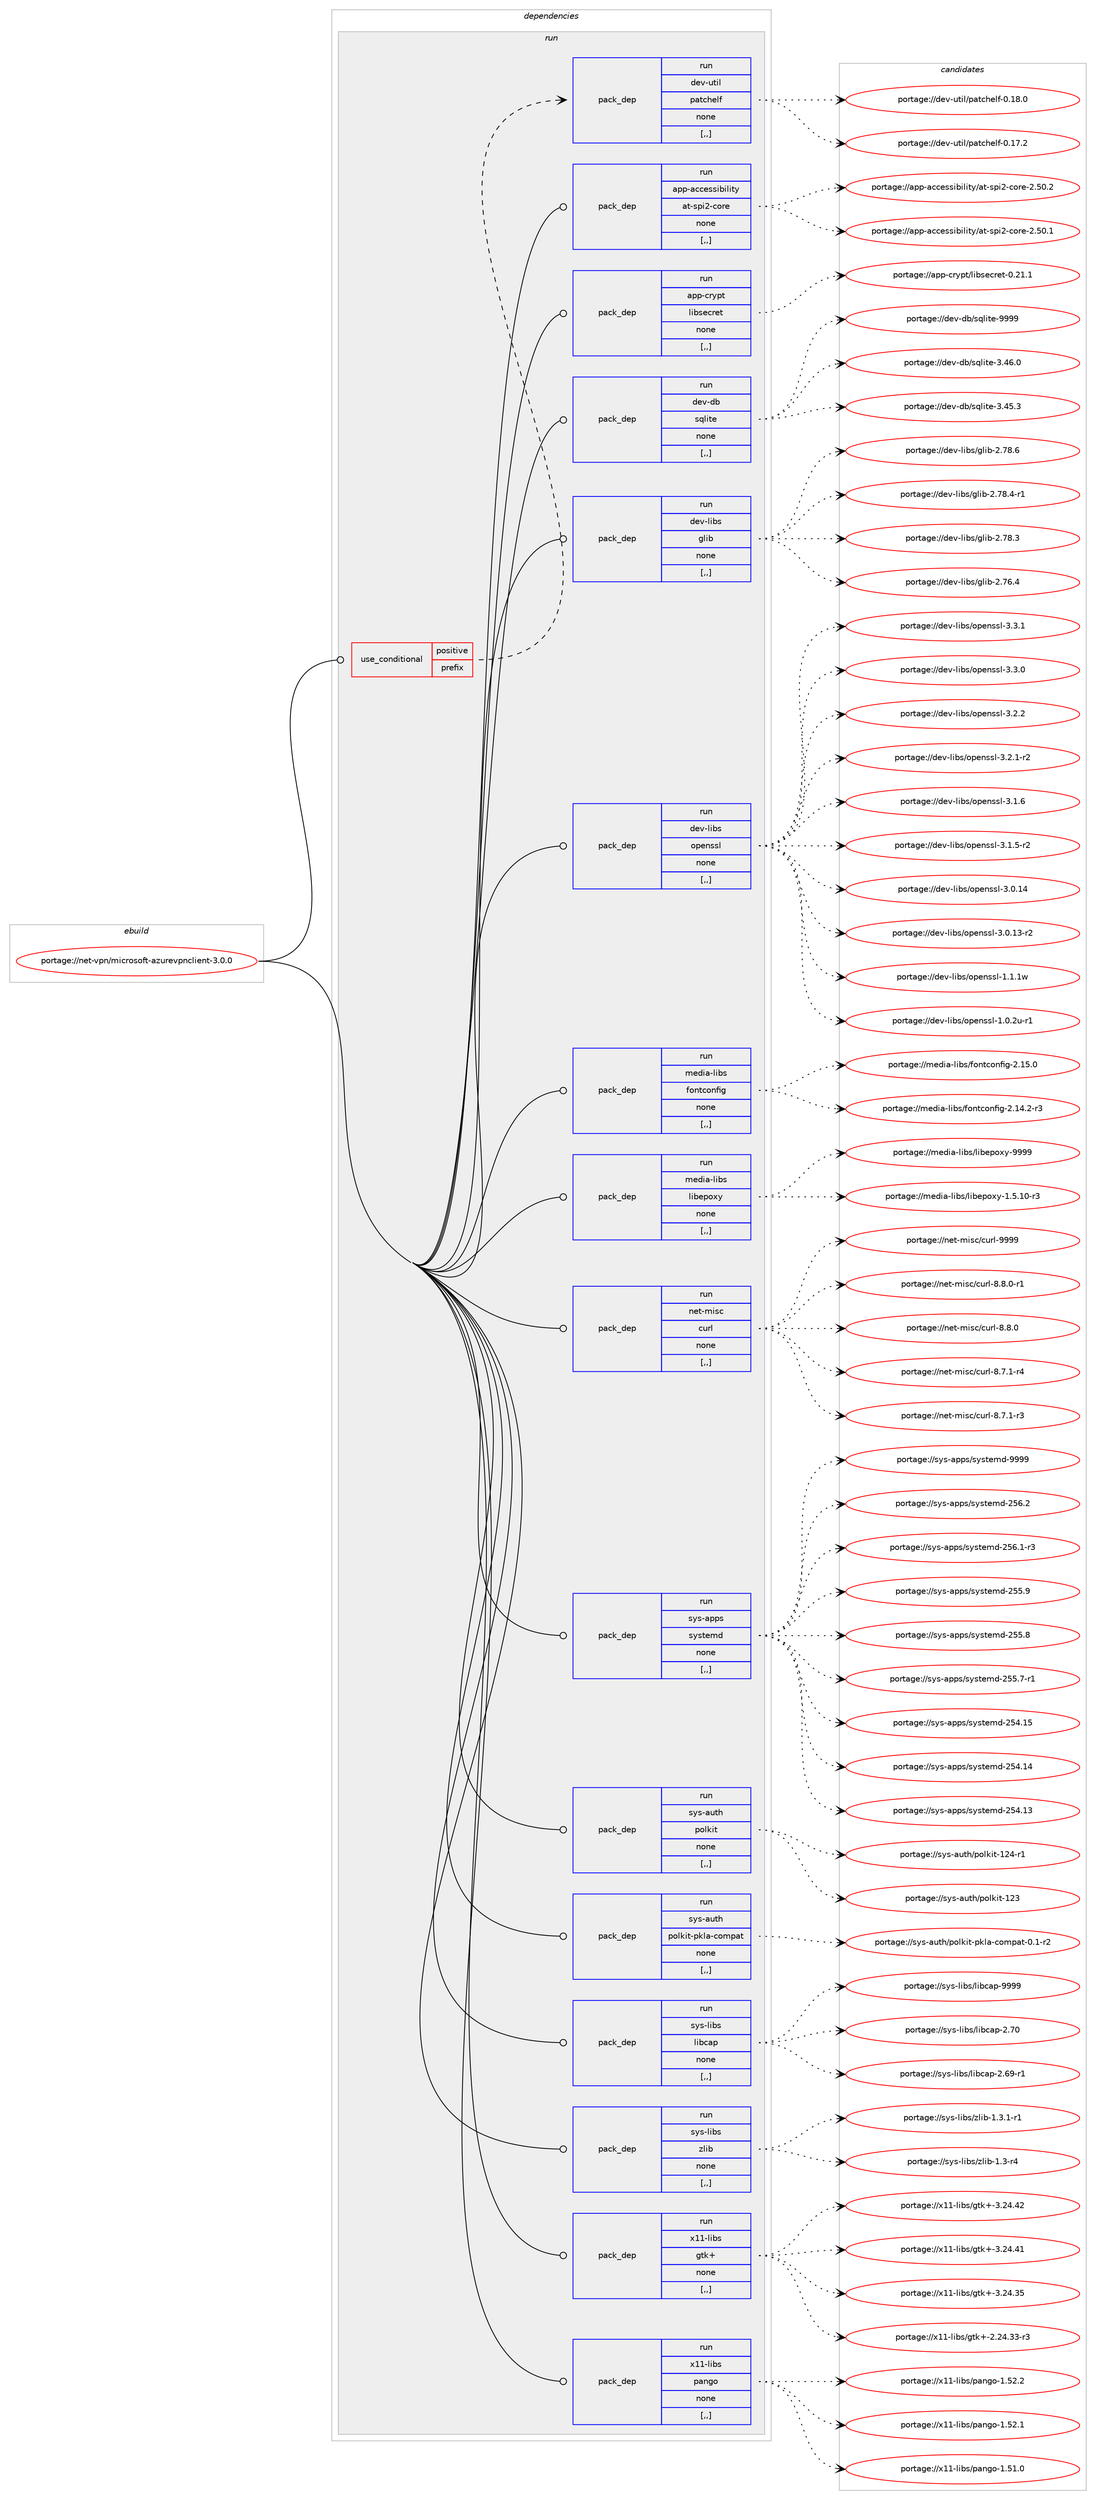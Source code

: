 digraph prolog {

# *************
# Graph options
# *************

newrank=true;
concentrate=true;
compound=true;
graph [rankdir=LR,fontname=Helvetica,fontsize=10,ranksep=1.5];#, ranksep=2.5, nodesep=0.2];
edge  [arrowhead=vee];
node  [fontname=Helvetica,fontsize=10];

# **********
# The ebuild
# **********

subgraph cluster_leftcol {
color=gray;
rank=same;
label=<<i>ebuild</i>>;
id [label="portage://net-vpn/microsoft-azurevpnclient-3.0.0", color=red, width=4, href="../net-vpn/microsoft-azurevpnclient-3.0.0.svg"];
}

# ****************
# The dependencies
# ****************

subgraph cluster_midcol {
color=gray;
label=<<i>dependencies</i>>;
subgraph cluster_compile {
fillcolor="#eeeeee";
style=filled;
label=<<i>compile</i>>;
}
subgraph cluster_compileandrun {
fillcolor="#eeeeee";
style=filled;
label=<<i>compile and run</i>>;
}
subgraph cluster_run {
fillcolor="#eeeeee";
style=filled;
label=<<i>run</i>>;
subgraph cond101439 {
dependency383192 [label=<<TABLE BORDER="0" CELLBORDER="1" CELLSPACING="0" CELLPADDING="4"><TR><TD ROWSPAN="3" CELLPADDING="10">use_conditional</TD></TR><TR><TD>positive</TD></TR><TR><TD>prefix</TD></TR></TABLE>>, shape=none, color=red];
subgraph pack278979 {
dependency383193 [label=<<TABLE BORDER="0" CELLBORDER="1" CELLSPACING="0" CELLPADDING="4" WIDTH="220"><TR><TD ROWSPAN="6" CELLPADDING="30">pack_dep</TD></TR><TR><TD WIDTH="110">run</TD></TR><TR><TD>dev-util</TD></TR><TR><TD>patchelf</TD></TR><TR><TD>none</TD></TR><TR><TD>[,,]</TD></TR></TABLE>>, shape=none, color=blue];
}
dependency383192:e -> dependency383193:w [weight=20,style="dashed",arrowhead="vee"];
}
id:e -> dependency383192:w [weight=20,style="solid",arrowhead="odot"];
subgraph pack278980 {
dependency383194 [label=<<TABLE BORDER="0" CELLBORDER="1" CELLSPACING="0" CELLPADDING="4" WIDTH="220"><TR><TD ROWSPAN="6" CELLPADDING="30">pack_dep</TD></TR><TR><TD WIDTH="110">run</TD></TR><TR><TD>app-accessibility</TD></TR><TR><TD>at-spi2-core</TD></TR><TR><TD>none</TD></TR><TR><TD>[,,]</TD></TR></TABLE>>, shape=none, color=blue];
}
id:e -> dependency383194:w [weight=20,style="solid",arrowhead="odot"];
subgraph pack278981 {
dependency383195 [label=<<TABLE BORDER="0" CELLBORDER="1" CELLSPACING="0" CELLPADDING="4" WIDTH="220"><TR><TD ROWSPAN="6" CELLPADDING="30">pack_dep</TD></TR><TR><TD WIDTH="110">run</TD></TR><TR><TD>app-crypt</TD></TR><TR><TD>libsecret</TD></TR><TR><TD>none</TD></TR><TR><TD>[,,]</TD></TR></TABLE>>, shape=none, color=blue];
}
id:e -> dependency383195:w [weight=20,style="solid",arrowhead="odot"];
subgraph pack278982 {
dependency383196 [label=<<TABLE BORDER="0" CELLBORDER="1" CELLSPACING="0" CELLPADDING="4" WIDTH="220"><TR><TD ROWSPAN="6" CELLPADDING="30">pack_dep</TD></TR><TR><TD WIDTH="110">run</TD></TR><TR><TD>dev-db</TD></TR><TR><TD>sqlite</TD></TR><TR><TD>none</TD></TR><TR><TD>[,,]</TD></TR></TABLE>>, shape=none, color=blue];
}
id:e -> dependency383196:w [weight=20,style="solid",arrowhead="odot"];
subgraph pack278983 {
dependency383197 [label=<<TABLE BORDER="0" CELLBORDER="1" CELLSPACING="0" CELLPADDING="4" WIDTH="220"><TR><TD ROWSPAN="6" CELLPADDING="30">pack_dep</TD></TR><TR><TD WIDTH="110">run</TD></TR><TR><TD>dev-libs</TD></TR><TR><TD>glib</TD></TR><TR><TD>none</TD></TR><TR><TD>[,,]</TD></TR></TABLE>>, shape=none, color=blue];
}
id:e -> dependency383197:w [weight=20,style="solid",arrowhead="odot"];
subgraph pack278984 {
dependency383198 [label=<<TABLE BORDER="0" CELLBORDER="1" CELLSPACING="0" CELLPADDING="4" WIDTH="220"><TR><TD ROWSPAN="6" CELLPADDING="30">pack_dep</TD></TR><TR><TD WIDTH="110">run</TD></TR><TR><TD>dev-libs</TD></TR><TR><TD>openssl</TD></TR><TR><TD>none</TD></TR><TR><TD>[,,]</TD></TR></TABLE>>, shape=none, color=blue];
}
id:e -> dependency383198:w [weight=20,style="solid",arrowhead="odot"];
subgraph pack278985 {
dependency383199 [label=<<TABLE BORDER="0" CELLBORDER="1" CELLSPACING="0" CELLPADDING="4" WIDTH="220"><TR><TD ROWSPAN="6" CELLPADDING="30">pack_dep</TD></TR><TR><TD WIDTH="110">run</TD></TR><TR><TD>media-libs</TD></TR><TR><TD>fontconfig</TD></TR><TR><TD>none</TD></TR><TR><TD>[,,]</TD></TR></TABLE>>, shape=none, color=blue];
}
id:e -> dependency383199:w [weight=20,style="solid",arrowhead="odot"];
subgraph pack278986 {
dependency383200 [label=<<TABLE BORDER="0" CELLBORDER="1" CELLSPACING="0" CELLPADDING="4" WIDTH="220"><TR><TD ROWSPAN="6" CELLPADDING="30">pack_dep</TD></TR><TR><TD WIDTH="110">run</TD></TR><TR><TD>media-libs</TD></TR><TR><TD>libepoxy</TD></TR><TR><TD>none</TD></TR><TR><TD>[,,]</TD></TR></TABLE>>, shape=none, color=blue];
}
id:e -> dependency383200:w [weight=20,style="solid",arrowhead="odot"];
subgraph pack278987 {
dependency383201 [label=<<TABLE BORDER="0" CELLBORDER="1" CELLSPACING="0" CELLPADDING="4" WIDTH="220"><TR><TD ROWSPAN="6" CELLPADDING="30">pack_dep</TD></TR><TR><TD WIDTH="110">run</TD></TR><TR><TD>net-misc</TD></TR><TR><TD>curl</TD></TR><TR><TD>none</TD></TR><TR><TD>[,,]</TD></TR></TABLE>>, shape=none, color=blue];
}
id:e -> dependency383201:w [weight=20,style="solid",arrowhead="odot"];
subgraph pack278988 {
dependency383202 [label=<<TABLE BORDER="0" CELLBORDER="1" CELLSPACING="0" CELLPADDING="4" WIDTH="220"><TR><TD ROWSPAN="6" CELLPADDING="30">pack_dep</TD></TR><TR><TD WIDTH="110">run</TD></TR><TR><TD>sys-apps</TD></TR><TR><TD>systemd</TD></TR><TR><TD>none</TD></TR><TR><TD>[,,]</TD></TR></TABLE>>, shape=none, color=blue];
}
id:e -> dependency383202:w [weight=20,style="solid",arrowhead="odot"];
subgraph pack278989 {
dependency383203 [label=<<TABLE BORDER="0" CELLBORDER="1" CELLSPACING="0" CELLPADDING="4" WIDTH="220"><TR><TD ROWSPAN="6" CELLPADDING="30">pack_dep</TD></TR><TR><TD WIDTH="110">run</TD></TR><TR><TD>sys-auth</TD></TR><TR><TD>polkit</TD></TR><TR><TD>none</TD></TR><TR><TD>[,,]</TD></TR></TABLE>>, shape=none, color=blue];
}
id:e -> dependency383203:w [weight=20,style="solid",arrowhead="odot"];
subgraph pack278990 {
dependency383204 [label=<<TABLE BORDER="0" CELLBORDER="1" CELLSPACING="0" CELLPADDING="4" WIDTH="220"><TR><TD ROWSPAN="6" CELLPADDING="30">pack_dep</TD></TR><TR><TD WIDTH="110">run</TD></TR><TR><TD>sys-auth</TD></TR><TR><TD>polkit-pkla-compat</TD></TR><TR><TD>none</TD></TR><TR><TD>[,,]</TD></TR></TABLE>>, shape=none, color=blue];
}
id:e -> dependency383204:w [weight=20,style="solid",arrowhead="odot"];
subgraph pack278991 {
dependency383205 [label=<<TABLE BORDER="0" CELLBORDER="1" CELLSPACING="0" CELLPADDING="4" WIDTH="220"><TR><TD ROWSPAN="6" CELLPADDING="30">pack_dep</TD></TR><TR><TD WIDTH="110">run</TD></TR><TR><TD>sys-libs</TD></TR><TR><TD>libcap</TD></TR><TR><TD>none</TD></TR><TR><TD>[,,]</TD></TR></TABLE>>, shape=none, color=blue];
}
id:e -> dependency383205:w [weight=20,style="solid",arrowhead="odot"];
subgraph pack278992 {
dependency383206 [label=<<TABLE BORDER="0" CELLBORDER="1" CELLSPACING="0" CELLPADDING="4" WIDTH="220"><TR><TD ROWSPAN="6" CELLPADDING="30">pack_dep</TD></TR><TR><TD WIDTH="110">run</TD></TR><TR><TD>sys-libs</TD></TR><TR><TD>zlib</TD></TR><TR><TD>none</TD></TR><TR><TD>[,,]</TD></TR></TABLE>>, shape=none, color=blue];
}
id:e -> dependency383206:w [weight=20,style="solid",arrowhead="odot"];
subgraph pack278993 {
dependency383207 [label=<<TABLE BORDER="0" CELLBORDER="1" CELLSPACING="0" CELLPADDING="4" WIDTH="220"><TR><TD ROWSPAN="6" CELLPADDING="30">pack_dep</TD></TR><TR><TD WIDTH="110">run</TD></TR><TR><TD>x11-libs</TD></TR><TR><TD>gtk+</TD></TR><TR><TD>none</TD></TR><TR><TD>[,,]</TD></TR></TABLE>>, shape=none, color=blue];
}
id:e -> dependency383207:w [weight=20,style="solid",arrowhead="odot"];
subgraph pack278994 {
dependency383208 [label=<<TABLE BORDER="0" CELLBORDER="1" CELLSPACING="0" CELLPADDING="4" WIDTH="220"><TR><TD ROWSPAN="6" CELLPADDING="30">pack_dep</TD></TR><TR><TD WIDTH="110">run</TD></TR><TR><TD>x11-libs</TD></TR><TR><TD>pango</TD></TR><TR><TD>none</TD></TR><TR><TD>[,,]</TD></TR></TABLE>>, shape=none, color=blue];
}
id:e -> dependency383208:w [weight=20,style="solid",arrowhead="odot"];
}
}

# **************
# The candidates
# **************

subgraph cluster_choices {
rank=same;
color=gray;
label=<<i>candidates</i>>;

subgraph choice278979 {
color=black;
nodesep=1;
choice1001011184511711610510847112971169910410110810245484649564648 [label="portage://dev-util/patchelf-0.18.0", color=red, width=4,href="../dev-util/patchelf-0.18.0.svg"];
choice1001011184511711610510847112971169910410110810245484649554650 [label="portage://dev-util/patchelf-0.17.2", color=red, width=4,href="../dev-util/patchelf-0.17.2.svg"];
dependency383193:e -> choice1001011184511711610510847112971169910410110810245484649564648:w [style=dotted,weight="100"];
dependency383193:e -> choice1001011184511711610510847112971169910410110810245484649554650:w [style=dotted,weight="100"];
}
subgraph choice278980 {
color=black;
nodesep=1;
choice97112112459799991011151151059810510810511612147971164511511210550459911111410145504653484650 [label="portage://app-accessibility/at-spi2-core-2.50.2", color=red, width=4,href="../app-accessibility/at-spi2-core-2.50.2.svg"];
choice97112112459799991011151151059810510810511612147971164511511210550459911111410145504653484649 [label="portage://app-accessibility/at-spi2-core-2.50.1", color=red, width=4,href="../app-accessibility/at-spi2-core-2.50.1.svg"];
dependency383194:e -> choice97112112459799991011151151059810510810511612147971164511511210550459911111410145504653484650:w [style=dotted,weight="100"];
dependency383194:e -> choice97112112459799991011151151059810510810511612147971164511511210550459911111410145504653484649:w [style=dotted,weight="100"];
}
subgraph choice278981 {
color=black;
nodesep=1;
choice97112112459911412111211647108105981151019911410111645484650494649 [label="portage://app-crypt/libsecret-0.21.1", color=red, width=4,href="../app-crypt/libsecret-0.21.1.svg"];
dependency383195:e -> choice97112112459911412111211647108105981151019911410111645484650494649:w [style=dotted,weight="100"];
}
subgraph choice278982 {
color=black;
nodesep=1;
choice1001011184510098471151131081051161014557575757 [label="portage://dev-db/sqlite-9999", color=red, width=4,href="../dev-db/sqlite-9999.svg"];
choice10010111845100984711511310810511610145514652544648 [label="portage://dev-db/sqlite-3.46.0", color=red, width=4,href="../dev-db/sqlite-3.46.0.svg"];
choice10010111845100984711511310810511610145514652534651 [label="portage://dev-db/sqlite-3.45.3", color=red, width=4,href="../dev-db/sqlite-3.45.3.svg"];
dependency383196:e -> choice1001011184510098471151131081051161014557575757:w [style=dotted,weight="100"];
dependency383196:e -> choice10010111845100984711511310810511610145514652544648:w [style=dotted,weight="100"];
dependency383196:e -> choice10010111845100984711511310810511610145514652534651:w [style=dotted,weight="100"];
}
subgraph choice278983 {
color=black;
nodesep=1;
choice1001011184510810598115471031081059845504655564654 [label="portage://dev-libs/glib-2.78.6", color=red, width=4,href="../dev-libs/glib-2.78.6.svg"];
choice10010111845108105981154710310810598455046555646524511449 [label="portage://dev-libs/glib-2.78.4-r1", color=red, width=4,href="../dev-libs/glib-2.78.4-r1.svg"];
choice1001011184510810598115471031081059845504655564651 [label="portage://dev-libs/glib-2.78.3", color=red, width=4,href="../dev-libs/glib-2.78.3.svg"];
choice1001011184510810598115471031081059845504655544652 [label="portage://dev-libs/glib-2.76.4", color=red, width=4,href="../dev-libs/glib-2.76.4.svg"];
dependency383197:e -> choice1001011184510810598115471031081059845504655564654:w [style=dotted,weight="100"];
dependency383197:e -> choice10010111845108105981154710310810598455046555646524511449:w [style=dotted,weight="100"];
dependency383197:e -> choice1001011184510810598115471031081059845504655564651:w [style=dotted,weight="100"];
dependency383197:e -> choice1001011184510810598115471031081059845504655544652:w [style=dotted,weight="100"];
}
subgraph choice278984 {
color=black;
nodesep=1;
choice100101118451081059811547111112101110115115108455146514649 [label="portage://dev-libs/openssl-3.3.1", color=red, width=4,href="../dev-libs/openssl-3.3.1.svg"];
choice100101118451081059811547111112101110115115108455146514648 [label="portage://dev-libs/openssl-3.3.0", color=red, width=4,href="../dev-libs/openssl-3.3.0.svg"];
choice100101118451081059811547111112101110115115108455146504650 [label="portage://dev-libs/openssl-3.2.2", color=red, width=4,href="../dev-libs/openssl-3.2.2.svg"];
choice1001011184510810598115471111121011101151151084551465046494511450 [label="portage://dev-libs/openssl-3.2.1-r2", color=red, width=4,href="../dev-libs/openssl-3.2.1-r2.svg"];
choice100101118451081059811547111112101110115115108455146494654 [label="portage://dev-libs/openssl-3.1.6", color=red, width=4,href="../dev-libs/openssl-3.1.6.svg"];
choice1001011184510810598115471111121011101151151084551464946534511450 [label="portage://dev-libs/openssl-3.1.5-r2", color=red, width=4,href="../dev-libs/openssl-3.1.5-r2.svg"];
choice10010111845108105981154711111210111011511510845514648464952 [label="portage://dev-libs/openssl-3.0.14", color=red, width=4,href="../dev-libs/openssl-3.0.14.svg"];
choice100101118451081059811547111112101110115115108455146484649514511450 [label="portage://dev-libs/openssl-3.0.13-r2", color=red, width=4,href="../dev-libs/openssl-3.0.13-r2.svg"];
choice100101118451081059811547111112101110115115108454946494649119 [label="portage://dev-libs/openssl-1.1.1w", color=red, width=4,href="../dev-libs/openssl-1.1.1w.svg"];
choice1001011184510810598115471111121011101151151084549464846501174511449 [label="portage://dev-libs/openssl-1.0.2u-r1", color=red, width=4,href="../dev-libs/openssl-1.0.2u-r1.svg"];
dependency383198:e -> choice100101118451081059811547111112101110115115108455146514649:w [style=dotted,weight="100"];
dependency383198:e -> choice100101118451081059811547111112101110115115108455146514648:w [style=dotted,weight="100"];
dependency383198:e -> choice100101118451081059811547111112101110115115108455146504650:w [style=dotted,weight="100"];
dependency383198:e -> choice1001011184510810598115471111121011101151151084551465046494511450:w [style=dotted,weight="100"];
dependency383198:e -> choice100101118451081059811547111112101110115115108455146494654:w [style=dotted,weight="100"];
dependency383198:e -> choice1001011184510810598115471111121011101151151084551464946534511450:w [style=dotted,weight="100"];
dependency383198:e -> choice10010111845108105981154711111210111011511510845514648464952:w [style=dotted,weight="100"];
dependency383198:e -> choice100101118451081059811547111112101110115115108455146484649514511450:w [style=dotted,weight="100"];
dependency383198:e -> choice100101118451081059811547111112101110115115108454946494649119:w [style=dotted,weight="100"];
dependency383198:e -> choice1001011184510810598115471111121011101151151084549464846501174511449:w [style=dotted,weight="100"];
}
subgraph choice278985 {
color=black;
nodesep=1;
choice109101100105974510810598115471021111101169911111010210510345504649534648 [label="portage://media-libs/fontconfig-2.15.0", color=red, width=4,href="../media-libs/fontconfig-2.15.0.svg"];
choice1091011001059745108105981154710211111011699111110102105103455046495246504511451 [label="portage://media-libs/fontconfig-2.14.2-r3", color=red, width=4,href="../media-libs/fontconfig-2.14.2-r3.svg"];
dependency383199:e -> choice109101100105974510810598115471021111101169911111010210510345504649534648:w [style=dotted,weight="100"];
dependency383199:e -> choice1091011001059745108105981154710211111011699111110102105103455046495246504511451:w [style=dotted,weight="100"];
}
subgraph choice278986 {
color=black;
nodesep=1;
choice10910110010597451081059811547108105981011121111201214557575757 [label="portage://media-libs/libepoxy-9999", color=red, width=4,href="../media-libs/libepoxy-9999.svg"];
choice1091011001059745108105981154710810598101112111120121454946534649484511451 [label="portage://media-libs/libepoxy-1.5.10-r3", color=red, width=4,href="../media-libs/libepoxy-1.5.10-r3.svg"];
dependency383200:e -> choice10910110010597451081059811547108105981011121111201214557575757:w [style=dotted,weight="100"];
dependency383200:e -> choice1091011001059745108105981154710810598101112111120121454946534649484511451:w [style=dotted,weight="100"];
}
subgraph choice278987 {
color=black;
nodesep=1;
choice110101116451091051159947991171141084557575757 [label="portage://net-misc/curl-9999", color=red, width=4,href="../net-misc/curl-9999.svg"];
choice110101116451091051159947991171141084556465646484511449 [label="portage://net-misc/curl-8.8.0-r1", color=red, width=4,href="../net-misc/curl-8.8.0-r1.svg"];
choice11010111645109105115994799117114108455646564648 [label="portage://net-misc/curl-8.8.0", color=red, width=4,href="../net-misc/curl-8.8.0.svg"];
choice110101116451091051159947991171141084556465546494511452 [label="portage://net-misc/curl-8.7.1-r4", color=red, width=4,href="../net-misc/curl-8.7.1-r4.svg"];
choice110101116451091051159947991171141084556465546494511451 [label="portage://net-misc/curl-8.7.1-r3", color=red, width=4,href="../net-misc/curl-8.7.1-r3.svg"];
dependency383201:e -> choice110101116451091051159947991171141084557575757:w [style=dotted,weight="100"];
dependency383201:e -> choice110101116451091051159947991171141084556465646484511449:w [style=dotted,weight="100"];
dependency383201:e -> choice11010111645109105115994799117114108455646564648:w [style=dotted,weight="100"];
dependency383201:e -> choice110101116451091051159947991171141084556465546494511452:w [style=dotted,weight="100"];
dependency383201:e -> choice110101116451091051159947991171141084556465546494511451:w [style=dotted,weight="100"];
}
subgraph choice278988 {
color=black;
nodesep=1;
choice1151211154597112112115471151211151161011091004557575757 [label="portage://sys-apps/systemd-9999", color=red, width=4,href="../sys-apps/systemd-9999.svg"];
choice115121115459711211211547115121115116101109100455053544650 [label="portage://sys-apps/systemd-256.2", color=red, width=4,href="../sys-apps/systemd-256.2.svg"];
choice1151211154597112112115471151211151161011091004550535446494511451 [label="portage://sys-apps/systemd-256.1-r3", color=red, width=4,href="../sys-apps/systemd-256.1-r3.svg"];
choice115121115459711211211547115121115116101109100455053534657 [label="portage://sys-apps/systemd-255.9", color=red, width=4,href="../sys-apps/systemd-255.9.svg"];
choice115121115459711211211547115121115116101109100455053534656 [label="portage://sys-apps/systemd-255.8", color=red, width=4,href="../sys-apps/systemd-255.8.svg"];
choice1151211154597112112115471151211151161011091004550535346554511449 [label="portage://sys-apps/systemd-255.7-r1", color=red, width=4,href="../sys-apps/systemd-255.7-r1.svg"];
choice11512111545971121121154711512111511610110910045505352464953 [label="portage://sys-apps/systemd-254.15", color=red, width=4,href="../sys-apps/systemd-254.15.svg"];
choice11512111545971121121154711512111511610110910045505352464952 [label="portage://sys-apps/systemd-254.14", color=red, width=4,href="../sys-apps/systemd-254.14.svg"];
choice11512111545971121121154711512111511610110910045505352464951 [label="portage://sys-apps/systemd-254.13", color=red, width=4,href="../sys-apps/systemd-254.13.svg"];
dependency383202:e -> choice1151211154597112112115471151211151161011091004557575757:w [style=dotted,weight="100"];
dependency383202:e -> choice115121115459711211211547115121115116101109100455053544650:w [style=dotted,weight="100"];
dependency383202:e -> choice1151211154597112112115471151211151161011091004550535446494511451:w [style=dotted,weight="100"];
dependency383202:e -> choice115121115459711211211547115121115116101109100455053534657:w [style=dotted,weight="100"];
dependency383202:e -> choice115121115459711211211547115121115116101109100455053534656:w [style=dotted,weight="100"];
dependency383202:e -> choice1151211154597112112115471151211151161011091004550535346554511449:w [style=dotted,weight="100"];
dependency383202:e -> choice11512111545971121121154711512111511610110910045505352464953:w [style=dotted,weight="100"];
dependency383202:e -> choice11512111545971121121154711512111511610110910045505352464952:w [style=dotted,weight="100"];
dependency383202:e -> choice11512111545971121121154711512111511610110910045505352464951:w [style=dotted,weight="100"];
}
subgraph choice278989 {
color=black;
nodesep=1;
choice115121115459711711610447112111108107105116454950524511449 [label="portage://sys-auth/polkit-124-r1", color=red, width=4,href="../sys-auth/polkit-124-r1.svg"];
choice11512111545971171161044711211110810710511645495051 [label="portage://sys-auth/polkit-123", color=red, width=4,href="../sys-auth/polkit-123.svg"];
dependency383203:e -> choice115121115459711711610447112111108107105116454950524511449:w [style=dotted,weight="100"];
dependency383203:e -> choice11512111545971171161044711211110810710511645495051:w [style=dotted,weight="100"];
}
subgraph choice278990 {
color=black;
nodesep=1;
choice1151211154597117116104471121111081071051164511210710897459911110911297116454846494511450 [label="portage://sys-auth/polkit-pkla-compat-0.1-r2", color=red, width=4,href="../sys-auth/polkit-pkla-compat-0.1-r2.svg"];
dependency383204:e -> choice1151211154597117116104471121111081071051164511210710897459911110911297116454846494511450:w [style=dotted,weight="100"];
}
subgraph choice278991 {
color=black;
nodesep=1;
choice1151211154510810598115471081059899971124557575757 [label="portage://sys-libs/libcap-9999", color=red, width=4,href="../sys-libs/libcap-9999.svg"];
choice1151211154510810598115471081059899971124550465548 [label="portage://sys-libs/libcap-2.70", color=red, width=4,href="../sys-libs/libcap-2.70.svg"];
choice11512111545108105981154710810598999711245504654574511449 [label="portage://sys-libs/libcap-2.69-r1", color=red, width=4,href="../sys-libs/libcap-2.69-r1.svg"];
dependency383205:e -> choice1151211154510810598115471081059899971124557575757:w [style=dotted,weight="100"];
dependency383205:e -> choice1151211154510810598115471081059899971124550465548:w [style=dotted,weight="100"];
dependency383205:e -> choice11512111545108105981154710810598999711245504654574511449:w [style=dotted,weight="100"];
}
subgraph choice278992 {
color=black;
nodesep=1;
choice115121115451081059811547122108105984549465146494511449 [label="portage://sys-libs/zlib-1.3.1-r1", color=red, width=4,href="../sys-libs/zlib-1.3.1-r1.svg"];
choice11512111545108105981154712210810598454946514511452 [label="portage://sys-libs/zlib-1.3-r4", color=red, width=4,href="../sys-libs/zlib-1.3-r4.svg"];
dependency383206:e -> choice115121115451081059811547122108105984549465146494511449:w [style=dotted,weight="100"];
dependency383206:e -> choice11512111545108105981154712210810598454946514511452:w [style=dotted,weight="100"];
}
subgraph choice278993 {
color=black;
nodesep=1;
choice1204949451081059811547103116107434551465052465250 [label="portage://x11-libs/gtk+-3.24.42", color=red, width=4,href="../x11-libs/gtk+-3.24.42.svg"];
choice1204949451081059811547103116107434551465052465249 [label="portage://x11-libs/gtk+-3.24.41", color=red, width=4,href="../x11-libs/gtk+-3.24.41.svg"];
choice1204949451081059811547103116107434551465052465153 [label="portage://x11-libs/gtk+-3.24.35", color=red, width=4,href="../x11-libs/gtk+-3.24.35.svg"];
choice12049494510810598115471031161074345504650524651514511451 [label="portage://x11-libs/gtk+-2.24.33-r3", color=red, width=4,href="../x11-libs/gtk+-2.24.33-r3.svg"];
dependency383207:e -> choice1204949451081059811547103116107434551465052465250:w [style=dotted,weight="100"];
dependency383207:e -> choice1204949451081059811547103116107434551465052465249:w [style=dotted,weight="100"];
dependency383207:e -> choice1204949451081059811547103116107434551465052465153:w [style=dotted,weight="100"];
dependency383207:e -> choice12049494510810598115471031161074345504650524651514511451:w [style=dotted,weight="100"];
}
subgraph choice278994 {
color=black;
nodesep=1;
choice12049494510810598115471129711010311145494653504650 [label="portage://x11-libs/pango-1.52.2", color=red, width=4,href="../x11-libs/pango-1.52.2.svg"];
choice12049494510810598115471129711010311145494653504649 [label="portage://x11-libs/pango-1.52.1", color=red, width=4,href="../x11-libs/pango-1.52.1.svg"];
choice12049494510810598115471129711010311145494653494648 [label="portage://x11-libs/pango-1.51.0", color=red, width=4,href="../x11-libs/pango-1.51.0.svg"];
dependency383208:e -> choice12049494510810598115471129711010311145494653504650:w [style=dotted,weight="100"];
dependency383208:e -> choice12049494510810598115471129711010311145494653504649:w [style=dotted,weight="100"];
dependency383208:e -> choice12049494510810598115471129711010311145494653494648:w [style=dotted,weight="100"];
}
}

}
